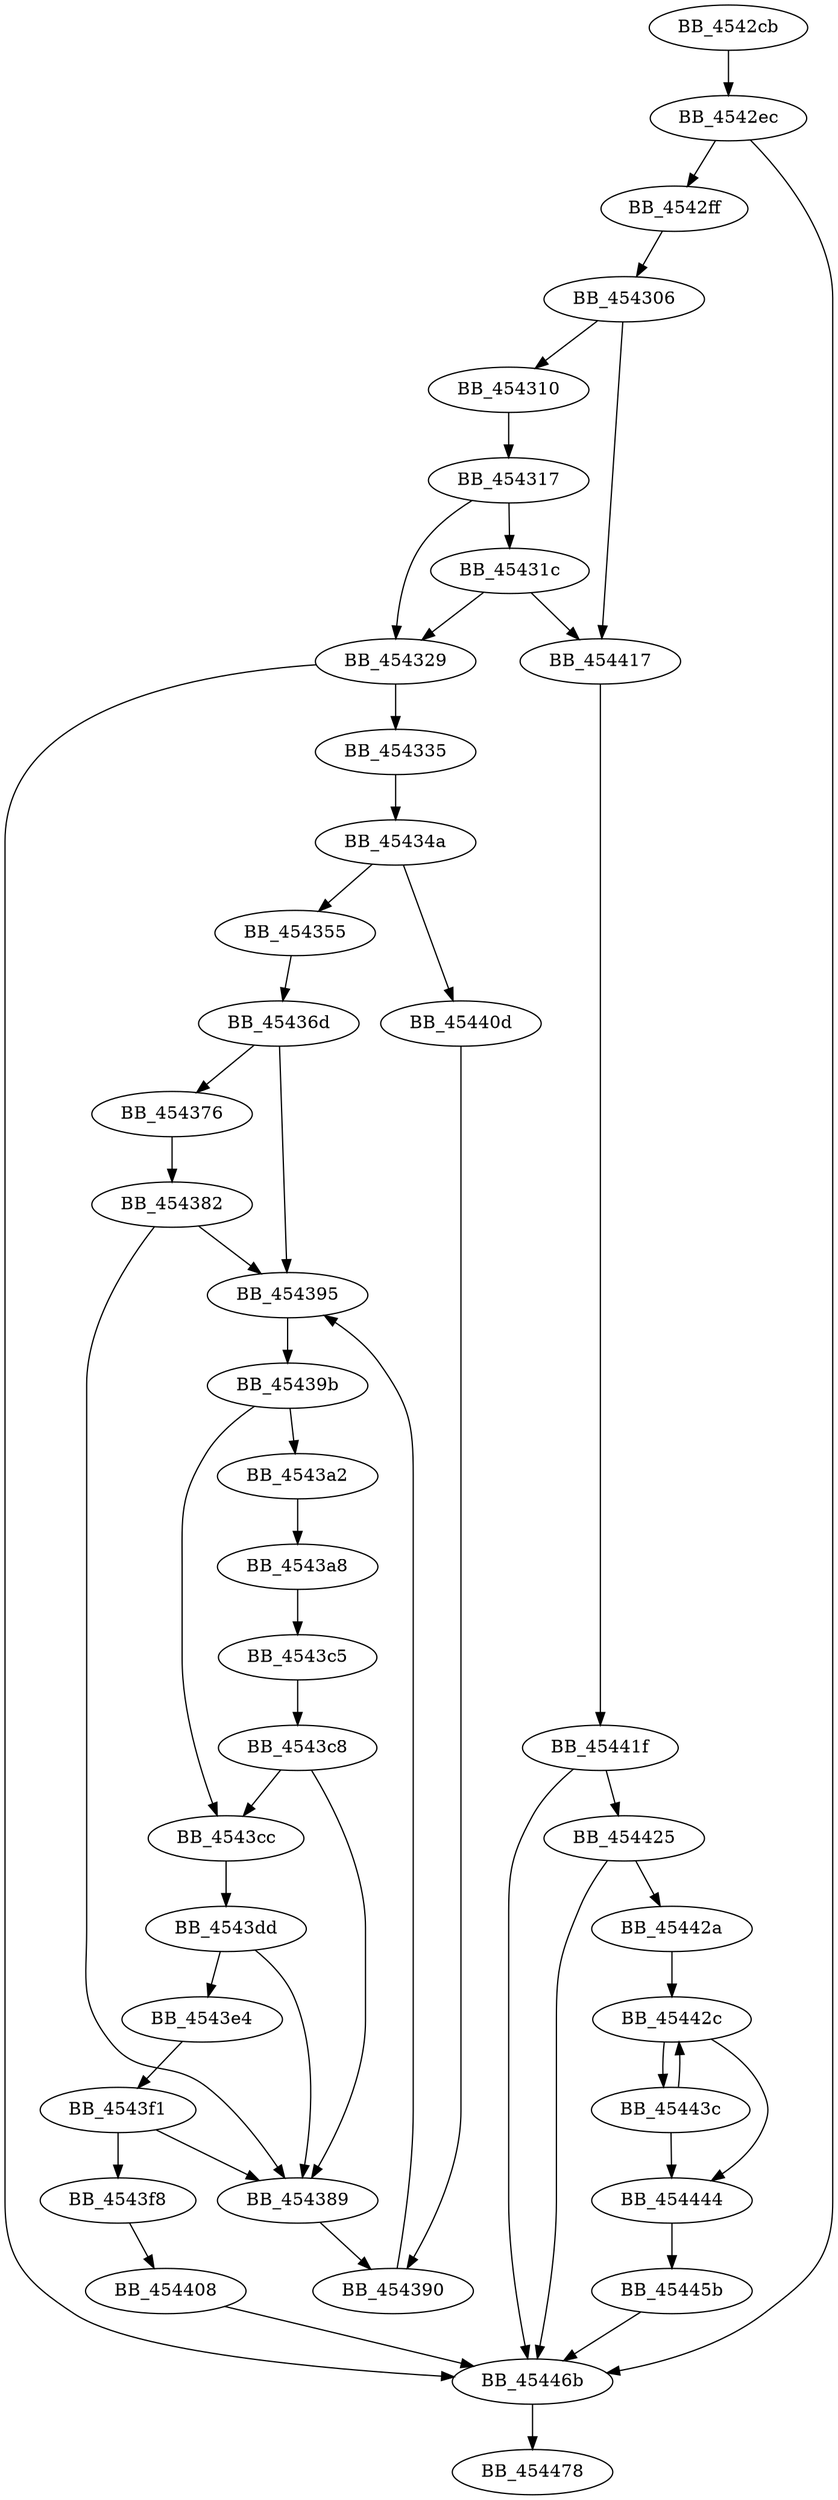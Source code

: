 DiGraph sub_4542CB{
BB_4542cb->BB_4542ec
BB_4542ec->BB_4542ff
BB_4542ec->BB_45446b
BB_4542ff->BB_454306
BB_454306->BB_454310
BB_454306->BB_454417
BB_454310->BB_454317
BB_454317->BB_45431c
BB_454317->BB_454329
BB_45431c->BB_454329
BB_45431c->BB_454417
BB_454329->BB_454335
BB_454329->BB_45446b
BB_454335->BB_45434a
BB_45434a->BB_454355
BB_45434a->BB_45440d
BB_454355->BB_45436d
BB_45436d->BB_454376
BB_45436d->BB_454395
BB_454376->BB_454382
BB_454382->BB_454389
BB_454382->BB_454395
BB_454389->BB_454390
BB_454390->BB_454395
BB_454395->BB_45439b
BB_45439b->BB_4543a2
BB_45439b->BB_4543cc
BB_4543a2->BB_4543a8
BB_4543a8->BB_4543c5
BB_4543c5->BB_4543c8
BB_4543c8->BB_454389
BB_4543c8->BB_4543cc
BB_4543cc->BB_4543dd
BB_4543dd->BB_454389
BB_4543dd->BB_4543e4
BB_4543e4->BB_4543f1
BB_4543f1->BB_454389
BB_4543f1->BB_4543f8
BB_4543f8->BB_454408
BB_454408->BB_45446b
BB_45440d->BB_454390
BB_454417->BB_45441f
BB_45441f->BB_454425
BB_45441f->BB_45446b
BB_454425->BB_45442a
BB_454425->BB_45446b
BB_45442a->BB_45442c
BB_45442c->BB_45443c
BB_45442c->BB_454444
BB_45443c->BB_45442c
BB_45443c->BB_454444
BB_454444->BB_45445b
BB_45445b->BB_45446b
BB_45446b->BB_454478
}
